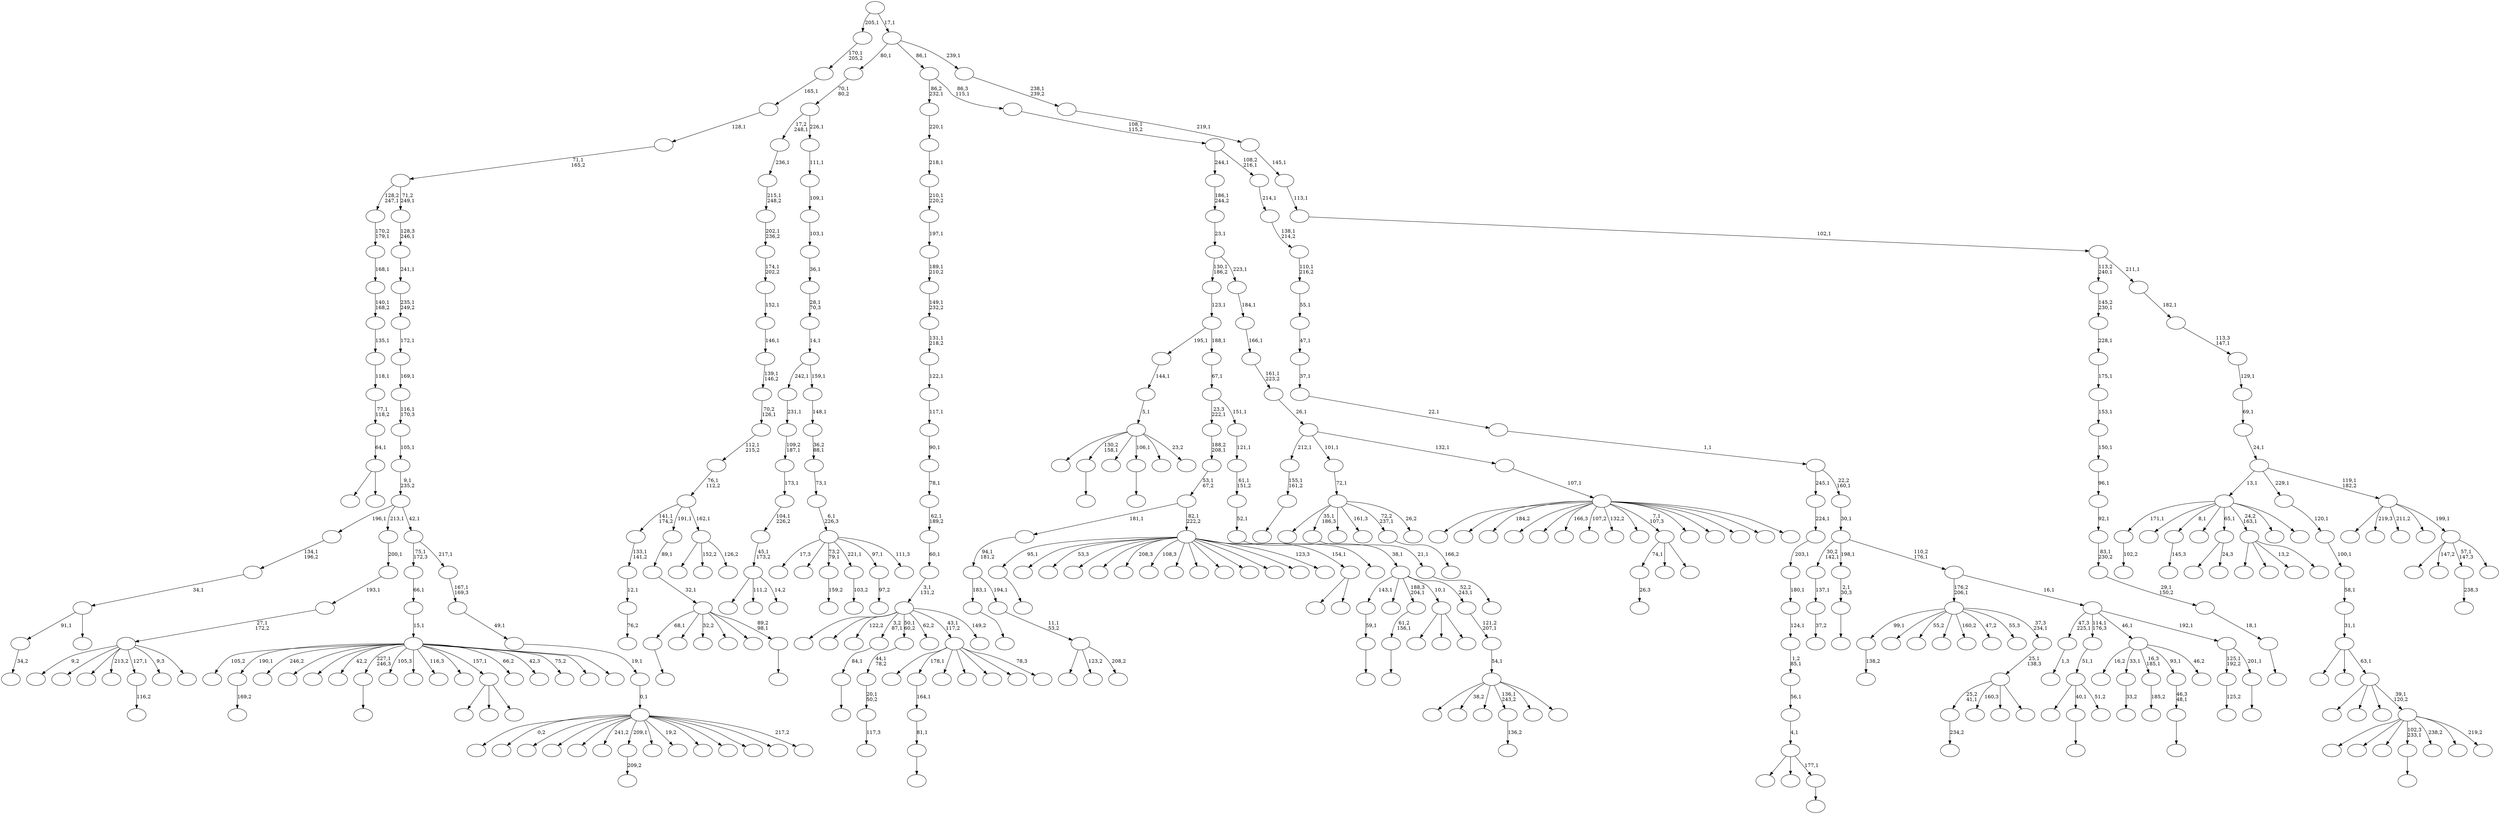 digraph T {
	450 [label=""]
	449 [label=""]
	448 [label=""]
	447 [label=""]
	446 [label=""]
	445 [label=""]
	444 [label=""]
	443 [label=""]
	442 [label=""]
	441 [label=""]
	440 [label=""]
	439 [label=""]
	438 [label=""]
	437 [label=""]
	436 [label=""]
	435 [label=""]
	434 [label=""]
	433 [label=""]
	432 [label=""]
	431 [label=""]
	430 [label=""]
	429 [label=""]
	428 [label=""]
	427 [label=""]
	426 [label=""]
	425 [label=""]
	424 [label=""]
	423 [label=""]
	422 [label=""]
	421 [label=""]
	420 [label=""]
	419 [label=""]
	418 [label=""]
	417 [label=""]
	416 [label=""]
	415 [label=""]
	414 [label=""]
	413 [label=""]
	412 [label=""]
	411 [label=""]
	410 [label=""]
	409 [label=""]
	408 [label=""]
	407 [label=""]
	406 [label=""]
	405 [label=""]
	404 [label=""]
	403 [label=""]
	402 [label=""]
	401 [label=""]
	400 [label=""]
	399 [label=""]
	398 [label=""]
	397 [label=""]
	396 [label=""]
	395 [label=""]
	394 [label=""]
	393 [label=""]
	392 [label=""]
	391 [label=""]
	390 [label=""]
	389 [label=""]
	388 [label=""]
	387 [label=""]
	386 [label=""]
	385 [label=""]
	384 [label=""]
	383 [label=""]
	382 [label=""]
	381 [label=""]
	380 [label=""]
	379 [label=""]
	378 [label=""]
	377 [label=""]
	376 [label=""]
	375 [label=""]
	374 [label=""]
	373 [label=""]
	372 [label=""]
	371 [label=""]
	370 [label=""]
	369 [label=""]
	368 [label=""]
	367 [label=""]
	366 [label=""]
	365 [label=""]
	364 [label=""]
	363 [label=""]
	362 [label=""]
	361 [label=""]
	360 [label=""]
	359 [label=""]
	358 [label=""]
	357 [label=""]
	356 [label=""]
	355 [label=""]
	354 [label=""]
	353 [label=""]
	352 [label=""]
	351 [label=""]
	350 [label=""]
	349 [label=""]
	348 [label=""]
	347 [label=""]
	346 [label=""]
	345 [label=""]
	344 [label=""]
	343 [label=""]
	342 [label=""]
	341 [label=""]
	340 [label=""]
	339 [label=""]
	338 [label=""]
	337 [label=""]
	336 [label=""]
	335 [label=""]
	334 [label=""]
	333 [label=""]
	332 [label=""]
	331 [label=""]
	330 [label=""]
	329 [label=""]
	328 [label=""]
	327 [label=""]
	326 [label=""]
	325 [label=""]
	324 [label=""]
	323 [label=""]
	322 [label=""]
	321 [label=""]
	320 [label=""]
	319 [label=""]
	318 [label=""]
	317 [label=""]
	316 [label=""]
	315 [label=""]
	314 [label=""]
	313 [label=""]
	312 [label=""]
	311 [label=""]
	310 [label=""]
	309 [label=""]
	308 [label=""]
	307 [label=""]
	306 [label=""]
	305 [label=""]
	304 [label=""]
	303 [label=""]
	302 [label=""]
	301 [label=""]
	300 [label=""]
	299 [label=""]
	298 [label=""]
	297 [label=""]
	296 [label=""]
	295 [label=""]
	294 [label=""]
	293 [label=""]
	292 [label=""]
	291 [label=""]
	290 [label=""]
	289 [label=""]
	288 [label=""]
	287 [label=""]
	286 [label=""]
	285 [label=""]
	284 [label=""]
	283 [label=""]
	282 [label=""]
	281 [label=""]
	280 [label=""]
	279 [label=""]
	278 [label=""]
	277 [label=""]
	276 [label=""]
	275 [label=""]
	274 [label=""]
	273 [label=""]
	272 [label=""]
	271 [label=""]
	270 [label=""]
	269 [label=""]
	268 [label=""]
	267 [label=""]
	266 [label=""]
	265 [label=""]
	264 [label=""]
	263 [label=""]
	262 [label=""]
	261 [label=""]
	260 [label=""]
	259 [label=""]
	258 [label=""]
	257 [label=""]
	256 [label=""]
	255 [label=""]
	254 [label=""]
	253 [label=""]
	252 [label=""]
	251 [label=""]
	250 [label=""]
	249 [label=""]
	248 [label=""]
	247 [label=""]
	246 [label=""]
	245 [label=""]
	244 [label=""]
	243 [label=""]
	242 [label=""]
	241 [label=""]
	240 [label=""]
	239 [label=""]
	238 [label=""]
	237 [label=""]
	236 [label=""]
	235 [label=""]
	234 [label=""]
	233 [label=""]
	232 [label=""]
	231 [label=""]
	230 [label=""]
	229 [label=""]
	228 [label=""]
	227 [label=""]
	226 [label=""]
	225 [label=""]
	224 [label=""]
	223 [label=""]
	222 [label=""]
	221 [label=""]
	220 [label=""]
	219 [label=""]
	218 [label=""]
	217 [label=""]
	216 [label=""]
	215 [label=""]
	214 [label=""]
	213 [label=""]
	212 [label=""]
	211 [label=""]
	210 [label=""]
	209 [label=""]
	208 [label=""]
	207 [label=""]
	206 [label=""]
	205 [label=""]
	204 [label=""]
	203 [label=""]
	202 [label=""]
	201 [label=""]
	200 [label=""]
	199 [label=""]
	198 [label=""]
	197 [label=""]
	196 [label=""]
	195 [label=""]
	194 [label=""]
	193 [label=""]
	192 [label=""]
	191 [label=""]
	190 [label=""]
	189 [label=""]
	188 [label=""]
	187 [label=""]
	186 [label=""]
	185 [label=""]
	184 [label=""]
	183 [label=""]
	182 [label=""]
	181 [label=""]
	180 [label=""]
	179 [label=""]
	178 [label=""]
	177 [label=""]
	176 [label=""]
	175 [label=""]
	174 [label=""]
	173 [label=""]
	172 [label=""]
	171 [label=""]
	170 [label=""]
	169 [label=""]
	168 [label=""]
	167 [label=""]
	166 [label=""]
	165 [label=""]
	164 [label=""]
	163 [label=""]
	162 [label=""]
	161 [label=""]
	160 [label=""]
	159 [label=""]
	158 [label=""]
	157 [label=""]
	156 [label=""]
	155 [label=""]
	154 [label=""]
	153 [label=""]
	152 [label=""]
	151 [label=""]
	150 [label=""]
	149 [label=""]
	148 [label=""]
	147 [label=""]
	146 [label=""]
	145 [label=""]
	144 [label=""]
	143 [label=""]
	142 [label=""]
	141 [label=""]
	140 [label=""]
	139 [label=""]
	138 [label=""]
	137 [label=""]
	136 [label=""]
	135 [label=""]
	134 [label=""]
	133 [label=""]
	132 [label=""]
	131 [label=""]
	130 [label=""]
	129 [label=""]
	128 [label=""]
	127 [label=""]
	126 [label=""]
	125 [label=""]
	124 [label=""]
	123 [label=""]
	122 [label=""]
	121 [label=""]
	120 [label=""]
	119 [label=""]
	118 [label=""]
	117 [label=""]
	116 [label=""]
	115 [label=""]
	114 [label=""]
	113 [label=""]
	112 [label=""]
	111 [label=""]
	110 [label=""]
	109 [label=""]
	108 [label=""]
	107 [label=""]
	106 [label=""]
	105 [label=""]
	104 [label=""]
	103 [label=""]
	102 [label=""]
	101 [label=""]
	100 [label=""]
	99 [label=""]
	98 [label=""]
	97 [label=""]
	96 [label=""]
	95 [label=""]
	94 [label=""]
	93 [label=""]
	92 [label=""]
	91 [label=""]
	90 [label=""]
	89 [label=""]
	88 [label=""]
	87 [label=""]
	86 [label=""]
	85 [label=""]
	84 [label=""]
	83 [label=""]
	82 [label=""]
	81 [label=""]
	80 [label=""]
	79 [label=""]
	78 [label=""]
	77 [label=""]
	76 [label=""]
	75 [label=""]
	74 [label=""]
	73 [label=""]
	72 [label=""]
	71 [label=""]
	70 [label=""]
	69 [label=""]
	68 [label=""]
	67 [label=""]
	66 [label=""]
	65 [label=""]
	64 [label=""]
	63 [label=""]
	62 [label=""]
	61 [label=""]
	60 [label=""]
	59 [label=""]
	58 [label=""]
	57 [label=""]
	56 [label=""]
	55 [label=""]
	54 [label=""]
	53 [label=""]
	52 [label=""]
	51 [label=""]
	50 [label=""]
	49 [label=""]
	48 [label=""]
	47 [label=""]
	46 [label=""]
	45 [label=""]
	44 [label=""]
	43 [label=""]
	42 [label=""]
	41 [label=""]
	40 [label=""]
	39 [label=""]
	38 [label=""]
	37 [label=""]
	36 [label=""]
	35 [label=""]
	34 [label=""]
	33 [label=""]
	32 [label=""]
	31 [label=""]
	30 [label=""]
	29 [label=""]
	28 [label=""]
	27 [label=""]
	26 [label=""]
	25 [label=""]
	24 [label=""]
	23 [label=""]
	22 [label=""]
	21 [label=""]
	20 [label=""]
	19 [label=""]
	18 [label=""]
	17 [label=""]
	16 [label=""]
	15 [label=""]
	14 [label=""]
	13 [label=""]
	12 [label=""]
	11 [label=""]
	10 [label=""]
	9 [label=""]
	8 [label=""]
	7 [label=""]
	6 [label=""]
	5 [label=""]
	4 [label=""]
	3 [label=""]
	2 [label=""]
	1 [label=""]
	0 [label=""]
	444 -> 445 [label="159,2"]
	440 -> 441 [label="33,2"]
	437 -> 438 [label="102,2"]
	435 -> 436 [label="37,2"]
	434 -> 435 [label="137,1"]
	432 -> 433 [label="103,2"]
	427 -> 428 [label=""]
	423 -> 424 [label="138,2"]
	416 -> 417 [label="34,2"]
	412 -> 413 [label=""]
	407 -> 408 [label=""]
	406 -> 407 [label="18,1"]
	405 -> 406 [label="29,1\n150,2"]
	404 -> 405 [label="83,1\n230,2"]
	403 -> 404 [label="92,1"]
	402 -> 403 [label="96,1"]
	401 -> 402 [label="150,1"]
	400 -> 401 [label="153,1"]
	399 -> 400 [label="175,1"]
	398 -> 399 [label="228,1"]
	397 -> 398 [label="145,2\n230,1"]
	395 -> 396 [label=""]
	387 -> 388 [label=""]
	385 -> 386 [label="76,2"]
	384 -> 385 [label="12,1"]
	383 -> 384 [label="133,1\n141,2"]
	380 -> 381 [label="169,2"]
	373 -> 374 [label="26,3"]
	367 -> 368 [label=""]
	366 -> 367 [label="81,1"]
	365 -> 366 [label="164,1"]
	363 -> 364 [label="97,2"]
	352 -> 353 [label="125,2"]
	349 -> 350 [label=""]
	348 -> 349 [label="84,1"]
	341 -> 342 [label=""]
	334 -> 335 [label="234,2"]
	329 -> 330 [label=""]
	326 -> 327 [label=""]
	325 -> 326 [label="155,1\n161,2"]
	322 -> 323 [label="117,3"]
	321 -> 322 [label="20,1\n50,2"]
	320 -> 321 [label="44,1\n78,2"]
	318 -> 319 [label="209,2"]
	314 -> 315 [label=""]
	313 -> 314 [label="21,1"]
	306 -> 307 [label="185,2"]
	299 -> 300 [label="116,2"]
	294 -> 420 [label=""]
	294 -> 412 [label="130,2\n158,1"]
	294 -> 409 [label=""]
	294 -> 395 [label="106,1"]
	294 -> 351 [label=""]
	294 -> 295 [label="23,2"]
	293 -> 294 [label="5,1"]
	292 -> 293 [label="144,1"]
	290 -> 291 [label="145,3"]
	279 -> 280 [label=""]
	278 -> 279 [label="2,1\n30,3"]
	276 -> 277 [label="1,3"]
	274 -> 275 [label=""]
	273 -> 393 [label=""]
	273 -> 301 [label=""]
	273 -> 274 [label="177,1"]
	272 -> 273 [label="4,1"]
	271 -> 272 [label="56,1"]
	270 -> 271 [label="1,2\n85,1"]
	269 -> 270 [label="124,1"]
	268 -> 269 [label="180,1"]
	267 -> 268 [label="203,1"]
	266 -> 267 [label="224,1"]
	264 -> 265 [label=""]
	263 -> 387 [label="68,1"]
	263 -> 375 [label=""]
	263 -> 369 [label="32,2"]
	263 -> 362 [label=""]
	263 -> 285 [label=""]
	263 -> 264 [label="89,2\n98,1"]
	262 -> 263 [label="32,1"]
	261 -> 262 [label="89,1"]
	259 -> 260 [label=""]
	256 -> 257 [label=""]
	255 -> 256 [label="59,1"]
	248 -> 373 [label="74,1"]
	248 -> 354 [label=""]
	248 -> 249 [label=""]
	245 -> 443 [label=""]
	245 -> 246 [label="24,3"]
	242 -> 416 [label="91,1"]
	242 -> 243 [label=""]
	241 -> 242 [label="34,1"]
	240 -> 241 [label="134,1\n196,2"]
	237 -> 238 [label=""]
	233 -> 410 [label=""]
	233 -> 302 [label="111,2"]
	233 -> 234 [label="14,2"]
	232 -> 233 [label="45,1\n173,2"]
	231 -> 232 [label="104,1\n226,2"]
	230 -> 231 [label="173,1"]
	229 -> 230 [label="109,2\n187,1"]
	228 -> 229 [label="231,1"]
	224 -> 356 [label=""]
	224 -> 287 [label="152,2"]
	224 -> 225 [label="126,2"]
	223 -> 383 [label="141,1\n174,2"]
	223 -> 261 [label="191,1"]
	223 -> 224 [label="162,1"]
	222 -> 223 [label="76,1\n112,2"]
	221 -> 222 [label="112,1\n215,2"]
	220 -> 221 [label="70,2\n126,1"]
	219 -> 220 [label="139,1\n146,2"]
	218 -> 219 [label="146,1"]
	217 -> 218 [label="152,1"]
	216 -> 217 [label="174,1\n202,2"]
	215 -> 216 [label="202,1\n236,2"]
	214 -> 215 [label="215,1\n248,2"]
	213 -> 214 [label="236,1"]
	210 -> 442 [label=""]
	210 -> 329 [label="40,1"]
	210 -> 211 [label="51,2"]
	209 -> 210 [label="51,1"]
	206 -> 207 [label=""]
	205 -> 206 [label="46,3\n48,1"]
	203 -> 449 [label=""]
	203 -> 339 [label=""]
	203 -> 308 [label="13,2"]
	203 -> 204 [label=""]
	196 -> 358 [label=""]
	196 -> 244 [label=""]
	196 -> 197 [label=""]
	191 -> 192 [label=""]
	190 -> 191 [label="61,2\n156,1"]
	188 -> 189 [label="166,2"]
	179 -> 334 [label="25,2\n41,1"]
	179 -> 305 [label="160,3"]
	179 -> 288 [label=""]
	179 -> 180 [label=""]
	178 -> 179 [label="25,1\n138,3"]
	177 -> 423 [label="99,1"]
	177 -> 418 [label=""]
	177 -> 392 [label="55,2"]
	177 -> 357 [label=""]
	177 -> 344 [label="160,2"]
	177 -> 282 [label="47,2"]
	177 -> 227 [label="55,3"]
	177 -> 178 [label="37,3\n234,1"]
	170 -> 371 [label=""]
	170 -> 324 [label=""]
	170 -> 171 [label=""]
	168 -> 391 [label=""]
	168 -> 313 [label="35,1\n186,3"]
	168 -> 284 [label=""]
	168 -> 251 [label="161,3"]
	168 -> 188 [label="72,2\n237,1"]
	168 -> 169 [label="26,2"]
	167 -> 168 [label="72,1"]
	165 -> 166 [label="238,3"]
	163 -> 437 [label="171,1"]
	163 -> 309 [label=""]
	163 -> 290 [label="8,1"]
	163 -> 250 [label=""]
	163 -> 245 [label="65,1"]
	163 -> 203 [label="24,2\n163,1"]
	163 -> 181 [label=""]
	163 -> 164 [label=""]
	160 -> 340 [label=""]
	160 -> 161 [label=""]
	158 -> 429 [label="9,2"]
	158 -> 421 [label=""]
	158 -> 370 [label=""]
	158 -> 310 [label="213,2"]
	158 -> 299 [label="127,1"]
	158 -> 297 [label="9,3"]
	158 -> 159 [label=""]
	157 -> 158 [label="27,1\n172,2"]
	156 -> 157 [label="193,1"]
	155 -> 156 [label="200,1"]
	151 -> 152 [label="136,2"]
	149 -> 414 [label=""]
	149 -> 377 [label="123,2"]
	149 -> 150 [label="208,2"]
	148 -> 149 [label="11,1\n53,2"]
	147 -> 341 [label="183,1"]
	147 -> 148 [label="194,1"]
	146 -> 147 [label="94,1\n181,2"]
	144 -> 425 [label="105,2"]
	144 -> 380 [label="190,1"]
	144 -> 359 [label="246,2"]
	144 -> 337 [label=""]
	144 -> 328 [label=""]
	144 -> 289 [label="42,2"]
	144 -> 259 [label="227,1\n246,3"]
	144 -> 247 [label="105,3"]
	144 -> 236 [label=""]
	144 -> 235 [label="116,3"]
	144 -> 202 [label=""]
	144 -> 196 [label="157,1"]
	144 -> 185 [label="66,2"]
	144 -> 184 [label="42,3"]
	144 -> 154 [label="75,2"]
	144 -> 153 [label=""]
	144 -> 145 [label=""]
	143 -> 144 [label="15,1"]
	142 -> 143 [label="66,1"]
	140 -> 446 [label="16,2"]
	140 -> 440 [label="33,1"]
	140 -> 306 [label="16,3\n185,1"]
	140 -> 205 [label="93,1"]
	140 -> 141 [label="46,2"]
	138 -> 378 [label=""]
	138 -> 139 [label=""]
	137 -> 138 [label="64,1"]
	136 -> 137 [label="77,1\n118,2"]
	135 -> 136 [label="118,1"]
	134 -> 135 [label="135,1"]
	133 -> 134 [label="140,1\n168,2"]
	132 -> 133 [label="168,1"]
	131 -> 132 [label="170,2\n179,1"]
	128 -> 390 [label=""]
	128 -> 365 [label="178,1"]
	128 -> 338 [label=""]
	128 -> 316 [label=""]
	128 -> 226 [label=""]
	128 -> 199 [label=""]
	128 -> 129 [label="78,3"]
	126 -> 450 [label="17,3"]
	126 -> 448 [label=""]
	126 -> 444 [label="73,2\n79,1"]
	126 -> 432 [label="221,1"]
	126 -> 363 [label="97,1"]
	126 -> 127 [label="111,3"]
	125 -> 126 [label="6,1\n226,3"]
	124 -> 125 [label="73,1"]
	123 -> 124 [label="36,2\n88,1"]
	122 -> 123 [label="148,1"]
	121 -> 228 [label="242,1"]
	121 -> 122 [label="159,1"]
	120 -> 121 [label="14,1"]
	119 -> 120 [label="28,1\n70,3"]
	118 -> 119 [label="36,1"]
	117 -> 118 [label="103,1"]
	116 -> 117 [label="109,1"]
	115 -> 116 [label="111,1"]
	114 -> 213 [label="17,2\n248,1"]
	114 -> 115 [label="226,1"]
	113 -> 114 [label="70,1\n80,2"]
	111 -> 430 [label=""]
	111 -> 419 [label="0,2"]
	111 -> 389 [label=""]
	111 -> 361 [label=""]
	111 -> 346 [label=""]
	111 -> 333 [label="241,2"]
	111 -> 318 [label="209,1"]
	111 -> 298 [label=""]
	111 -> 283 [label="19,2"]
	111 -> 186 [label=""]
	111 -> 183 [label=""]
	111 -> 176 [label=""]
	111 -> 173 [label=""]
	111 -> 112 [label="217,2"]
	110 -> 111 [label="0,1"]
	109 -> 110 [label="19,1"]
	108 -> 109 [label="49,1"]
	107 -> 108 [label="167,1\n169,3"]
	106 -> 142 [label="75,1\n172,3"]
	106 -> 107 [label="217,1"]
	105 -> 240 [label="196,1"]
	105 -> 155 [label="213,1"]
	105 -> 106 [label="42,1"]
	104 -> 105 [label="9,1\n235,2"]
	103 -> 104 [label="105,1"]
	102 -> 103 [label="116,1\n170,3"]
	101 -> 102 [label="169,1"]
	100 -> 101 [label="172,1"]
	99 -> 100 [label="235,1\n249,2"]
	98 -> 99 [label="241,1"]
	97 -> 98 [label="128,3\n246,1"]
	96 -> 131 [label="128,2\n247,1"]
	96 -> 97 [label="71,2\n249,1"]
	95 -> 96 [label="71,1\n165,2"]
	94 -> 95 [label="128,1"]
	93 -> 94 [label="165,1"]
	92 -> 93 [label="170,1\n205,2"]
	90 -> 427 [label="95,1"]
	90 -> 422 [label=""]
	90 -> 355 [label="53,3"]
	90 -> 336 [label=""]
	90 -> 332 [label=""]
	90 -> 312 [label="208,3"]
	90 -> 286 [label="108,3"]
	90 -> 253 [label=""]
	90 -> 252 [label=""]
	90 -> 200 [label=""]
	90 -> 187 [label=""]
	90 -> 175 [label=""]
	90 -> 174 [label=""]
	90 -> 172 [label="123,3"]
	90 -> 160 [label="154,1"]
	90 -> 91 [label=""]
	89 -> 146 [label="181,1"]
	89 -> 90 [label="82,1\n222,2"]
	88 -> 89 [label="53,1\n67,2"]
	87 -> 88 [label="188,2\n208,1"]
	84 -> 311 [label=""]
	84 -> 198 [label="38,2"]
	84 -> 182 [label=""]
	84 -> 151 [label="136,1\n243,2"]
	84 -> 130 [label=""]
	84 -> 85 [label=""]
	83 -> 84 [label="54,1"]
	82 -> 83 [label="121,2\n207,1"]
	81 -> 255 [label="143,1"]
	81 -> 254 [label=""]
	81 -> 190 [label="188,3\n204,1"]
	81 -> 170 [label="10,1"]
	81 -> 82 [label="52,2\n243,1"]
	80 -> 81 [label="38,1"]
	79 -> 80 [label="52,1"]
	78 -> 79 [label="61,1\n151,2"]
	77 -> 78 [label="121,1"]
	76 -> 87 [label="23,3\n222,1"]
	76 -> 77 [label="151,1"]
	75 -> 76 [label="67,1"]
	74 -> 292 [label="195,1"]
	74 -> 75 [label="188,1"]
	73 -> 74 [label="123,1"]
	71 -> 447 [label=""]
	71 -> 439 [label=""]
	71 -> 426 [label="184,2"]
	71 -> 415 [label=""]
	71 -> 411 [label=""]
	71 -> 379 [label="166,3"]
	71 -> 304 [label="107,2"]
	71 -> 303 [label="132,2"]
	71 -> 296 [label=""]
	71 -> 248 [label="7,1\n107,3"]
	71 -> 201 [label=""]
	71 -> 195 [label=""]
	71 -> 193 [label=""]
	71 -> 86 [label=""]
	71 -> 72 [label=""]
	70 -> 71 [label="107,1"]
	69 -> 325 [label="212,1"]
	69 -> 167 [label="101,1"]
	69 -> 70 [label="132,1"]
	68 -> 69 [label="26,1"]
	67 -> 68 [label="161,1\n223,2"]
	66 -> 67 [label="166,1"]
	65 -> 66 [label="184,1"]
	64 -> 73 [label="130,1\n186,2"]
	64 -> 65 [label="223,1"]
	63 -> 64 [label="23,1"]
	62 -> 63 [label="186,1\n244,2"]
	60 -> 431 [label=""]
	60 -> 382 [label=""]
	60 -> 360 [label="122,2"]
	60 -> 348 [label="3,2\n87,1"]
	60 -> 320 [label="50,1\n60,2"]
	60 -> 194 [label="62,2"]
	60 -> 128 [label="43,1\n117,2"]
	60 -> 61 [label="149,2"]
	59 -> 60 [label="3,1\n131,2"]
	58 -> 59 [label="60,1"]
	57 -> 58 [label="62,1\n189,2"]
	56 -> 57 [label="78,1"]
	55 -> 56 [label="90,1"]
	54 -> 55 [label="117,1"]
	53 -> 54 [label="122,1"]
	52 -> 53 [label="131,1\n218,2"]
	51 -> 52 [label="149,1\n232,2"]
	50 -> 51 [label="189,1\n210,2"]
	49 -> 50 [label="197,1"]
	48 -> 49 [label="210,1\n220,2"]
	47 -> 48 [label="218,1"]
	46 -> 47 [label="220,1"]
	44 -> 376 [label=""]
	44 -> 343 [label=""]
	44 -> 281 [label=""]
	44 -> 237 [label="102,3\n233,1"]
	44 -> 212 [label="238,2"]
	44 -> 162 [label=""]
	44 -> 45 [label="219,2"]
	43 -> 347 [label=""]
	43 -> 345 [label=""]
	43 -> 208 [label=""]
	43 -> 44 [label="39,1\n120,2"]
	42 -> 372 [label=""]
	42 -> 331 [label=""]
	42 -> 43 [label="63,1"]
	41 -> 42 [label="31,1"]
	40 -> 41 [label="58,1"]
	39 -> 40 [label="100,1"]
	38 -> 39 [label="120,1"]
	34 -> 35 [label=""]
	33 -> 352 [label="125,1\n192,2"]
	33 -> 34 [label="201,1"]
	32 -> 276 [label="47,3\n225,1"]
	32 -> 209 [label="114,1\n176,3"]
	32 -> 140 [label="46,1"]
	32 -> 33 [label="192,1"]
	31 -> 177 [label="176,2\n206,1"]
	31 -> 32 [label="16,1"]
	30 -> 434 [label="30,2\n142,1"]
	30 -> 278 [label="198,1"]
	30 -> 31 [label="110,2\n176,1"]
	29 -> 30 [label="30,1"]
	28 -> 266 [label="245,1"]
	28 -> 29 [label="22,2\n160,1"]
	27 -> 28 [label="1,1"]
	26 -> 27 [label="22,1"]
	25 -> 26 [label="37,1"]
	24 -> 25 [label="47,1"]
	23 -> 24 [label="55,1"]
	22 -> 23 [label="110,1\n216,2"]
	21 -> 22 [label="138,1\n214,2"]
	20 -> 21 [label="214,1"]
	19 -> 62 [label="244,1"]
	19 -> 20 [label="108,2\n216,1"]
	18 -> 19 [label="108,1\n115,2"]
	17 -> 46 [label="86,2\n232,1"]
	17 -> 18 [label="86,3\n115,1"]
	15 -> 258 [label=""]
	15 -> 239 [label="147,2"]
	15 -> 165 [label="57,1\n147,3"]
	15 -> 16 [label=""]
	14 -> 394 [label=""]
	14 -> 317 [label="219,3"]
	14 -> 37 [label="211,2"]
	14 -> 36 [label=""]
	14 -> 15 [label="199,1"]
	13 -> 163 [label="13,1"]
	13 -> 38 [label="229,1"]
	13 -> 14 [label="119,1\n182,2"]
	12 -> 13 [label="24,1"]
	11 -> 12 [label="69,1"]
	10 -> 11 [label="129,1"]
	9 -> 10 [label="113,3\n147,1"]
	8 -> 9 [label="182,1"]
	7 -> 397 [label="113,2\n240,1"]
	7 -> 8 [label="211,1"]
	6 -> 7 [label="102,1"]
	5 -> 6 [label="113,1"]
	4 -> 5 [label="145,1"]
	3 -> 4 [label="219,1"]
	2 -> 3 [label="238,1\n239,2"]
	1 -> 113 [label="80,1"]
	1 -> 17 [label="86,1"]
	1 -> 2 [label="239,1"]
	0 -> 92 [label="205,1"]
	0 -> 1 [label="17,1"]
}
